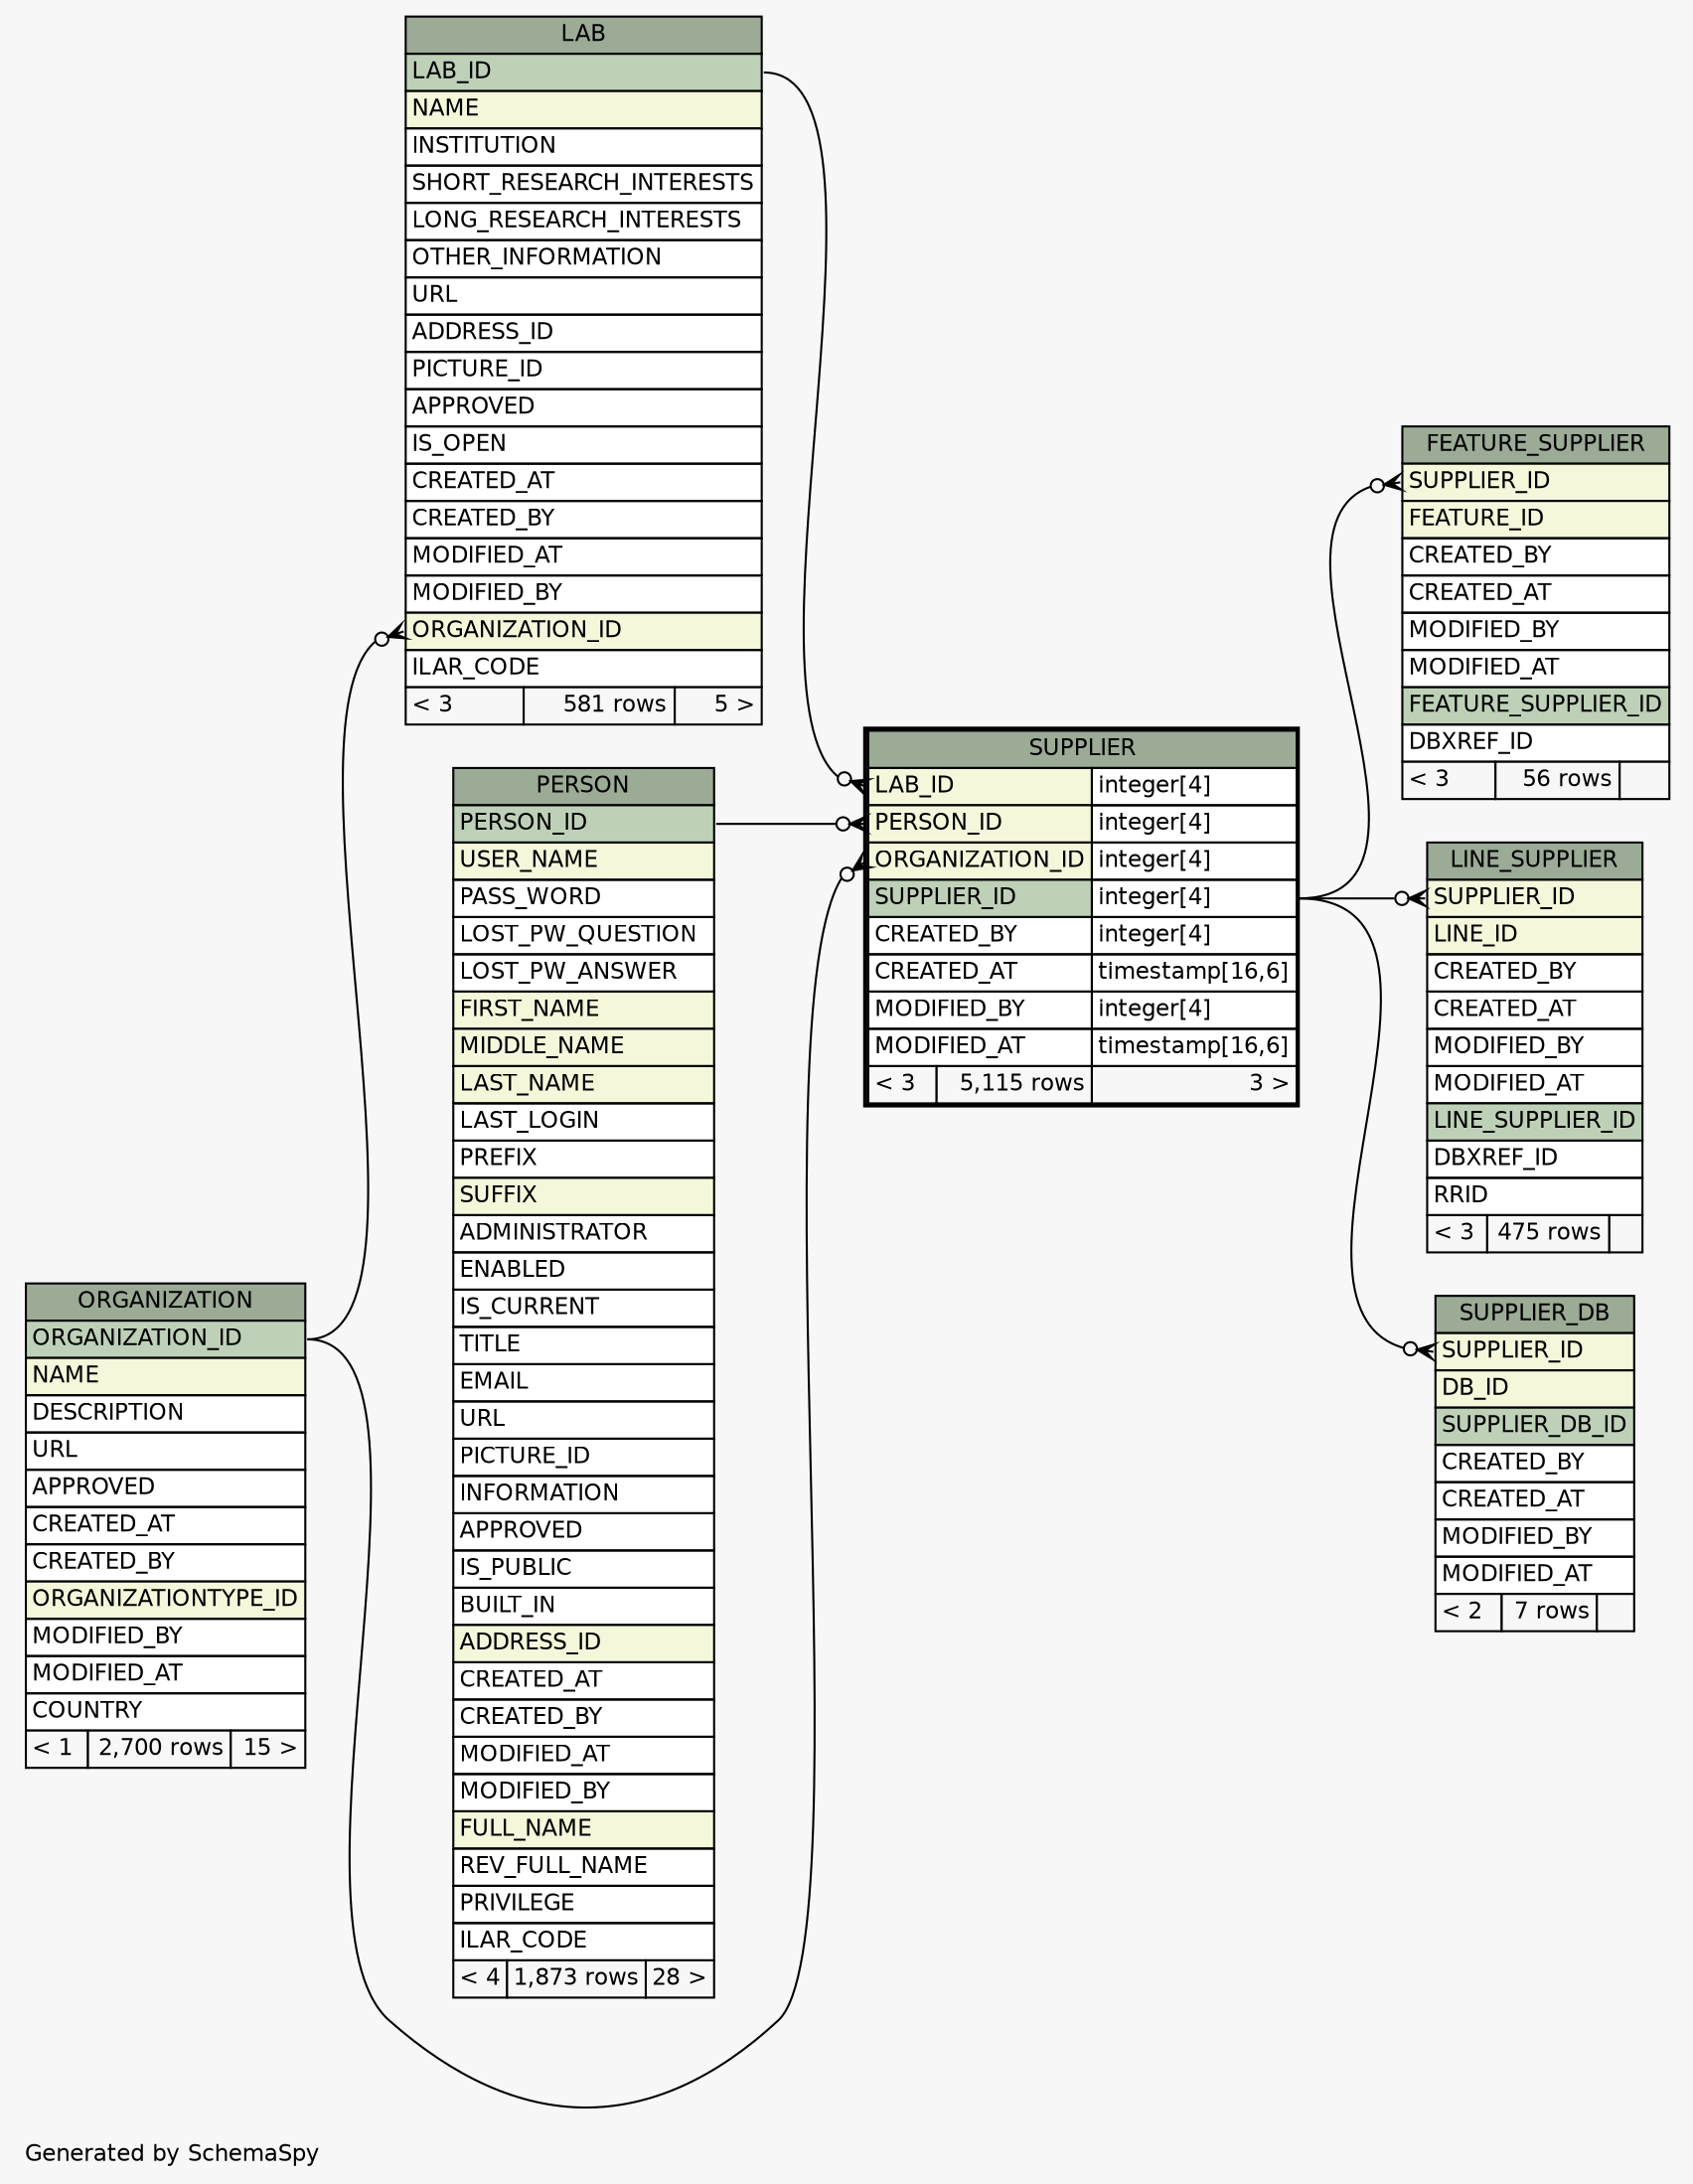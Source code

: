 // dot 2.38.0 on Windows 10 10.0
// SchemaSpy rev Unknown
digraph "oneDegreeRelationshipsDiagram" {
  graph [
    rankdir="RL"
    bgcolor="#f7f7f7"
    label="\nGenerated by SchemaSpy"
    labeljust="l"
    nodesep="0.18"
    ranksep="0.46"
    fontname="Helvetica"
    fontsize="11"
  ];
  node [
    fontname="Helvetica"
    fontsize="11"
    shape="plaintext"
  ];
  edge [
    arrowsize="0.8"
  ];
  "FEATURE_SUPPLIER":"SUPPLIER_ID":w -> "SUPPLIER":"SUPPLIER_ID.type":e [arrowhead=none dir=back arrowtail=crowodot];
  "LAB":"ORGANIZATION_ID":w -> "ORGANIZATION":"ORGANIZATION_ID":e [arrowhead=none dir=back arrowtail=crowodot];
  "LINE_SUPPLIER":"SUPPLIER_ID":w -> "SUPPLIER":"SUPPLIER_ID.type":e [arrowhead=none dir=back arrowtail=crowodot];
  "SUPPLIER":"LAB_ID":w -> "LAB":"LAB_ID":e [arrowhead=none dir=back arrowtail=crowodot];
  "SUPPLIER":"ORGANIZATION_ID":w -> "ORGANIZATION":"ORGANIZATION_ID":e [arrowhead=none dir=back arrowtail=crowodot];
  "SUPPLIER":"PERSON_ID":w -> "PERSON":"PERSON_ID":e [arrowhead=none dir=back arrowtail=crowodot];
  "SUPPLIER_DB":"SUPPLIER_ID":w -> "SUPPLIER":"SUPPLIER_ID.type":e [arrowhead=none dir=back arrowtail=crowodot];
  "FEATURE_SUPPLIER" [
    label=<
    <TABLE BORDER="0" CELLBORDER="1" CELLSPACING="0" BGCOLOR="#ffffff">
      <TR><TD COLSPAN="3" BGCOLOR="#9bab96" ALIGN="CENTER">FEATURE_SUPPLIER</TD></TR>
      <TR><TD PORT="SUPPLIER_ID" COLSPAN="3" BGCOLOR="#f4f7da" ALIGN="LEFT">SUPPLIER_ID</TD></TR>
      <TR><TD PORT="FEATURE_ID" COLSPAN="3" BGCOLOR="#f4f7da" ALIGN="LEFT">FEATURE_ID</TD></TR>
      <TR><TD PORT="CREATED_BY" COLSPAN="3" ALIGN="LEFT">CREATED_BY</TD></TR>
      <TR><TD PORT="CREATED_AT" COLSPAN="3" ALIGN="LEFT">CREATED_AT</TD></TR>
      <TR><TD PORT="MODIFIED_BY" COLSPAN="3" ALIGN="LEFT">MODIFIED_BY</TD></TR>
      <TR><TD PORT="MODIFIED_AT" COLSPAN="3" ALIGN="LEFT">MODIFIED_AT</TD></TR>
      <TR><TD PORT="FEATURE_SUPPLIER_ID" COLSPAN="3" BGCOLOR="#bed1b8" ALIGN="LEFT">FEATURE_SUPPLIER_ID</TD></TR>
      <TR><TD PORT="DBXREF_ID" COLSPAN="3" ALIGN="LEFT">DBXREF_ID</TD></TR>
      <TR><TD ALIGN="LEFT" BGCOLOR="#f7f7f7">&lt; 3</TD><TD ALIGN="RIGHT" BGCOLOR="#f7f7f7">56 rows</TD><TD ALIGN="RIGHT" BGCOLOR="#f7f7f7">  </TD></TR>
    </TABLE>>
    URL="FEATURE_SUPPLIER.html"
    tooltip="FEATURE_SUPPLIER"
  ];
  "LAB" [
    label=<
    <TABLE BORDER="0" CELLBORDER="1" CELLSPACING="0" BGCOLOR="#ffffff">
      <TR><TD COLSPAN="3" BGCOLOR="#9bab96" ALIGN="CENTER">LAB</TD></TR>
      <TR><TD PORT="LAB_ID" COLSPAN="3" BGCOLOR="#bed1b8" ALIGN="LEFT">LAB_ID</TD></TR>
      <TR><TD PORT="NAME" COLSPAN="3" BGCOLOR="#f4f7da" ALIGN="LEFT">NAME</TD></TR>
      <TR><TD PORT="INSTITUTION" COLSPAN="3" ALIGN="LEFT">INSTITUTION</TD></TR>
      <TR><TD PORT="SHORT_RESEARCH_INTERESTS" COLSPAN="3" ALIGN="LEFT">SHORT_RESEARCH_INTERESTS</TD></TR>
      <TR><TD PORT="LONG_RESEARCH_INTERESTS" COLSPAN="3" ALIGN="LEFT">LONG_RESEARCH_INTERESTS</TD></TR>
      <TR><TD PORT="OTHER_INFORMATION" COLSPAN="3" ALIGN="LEFT">OTHER_INFORMATION</TD></TR>
      <TR><TD PORT="URL" COLSPAN="3" ALIGN="LEFT">URL</TD></TR>
      <TR><TD PORT="ADDRESS_ID" COLSPAN="3" ALIGN="LEFT">ADDRESS_ID</TD></TR>
      <TR><TD PORT="PICTURE_ID" COLSPAN="3" ALIGN="LEFT">PICTURE_ID</TD></TR>
      <TR><TD PORT="APPROVED" COLSPAN="3" ALIGN="LEFT">APPROVED</TD></TR>
      <TR><TD PORT="IS_OPEN" COLSPAN="3" ALIGN="LEFT">IS_OPEN</TD></TR>
      <TR><TD PORT="CREATED_AT" COLSPAN="3" ALIGN="LEFT">CREATED_AT</TD></TR>
      <TR><TD PORT="CREATED_BY" COLSPAN="3" ALIGN="LEFT">CREATED_BY</TD></TR>
      <TR><TD PORT="MODIFIED_AT" COLSPAN="3" ALIGN="LEFT">MODIFIED_AT</TD></TR>
      <TR><TD PORT="MODIFIED_BY" COLSPAN="3" ALIGN="LEFT">MODIFIED_BY</TD></TR>
      <TR><TD PORT="ORGANIZATION_ID" COLSPAN="3" BGCOLOR="#f4f7da" ALIGN="LEFT">ORGANIZATION_ID</TD></TR>
      <TR><TD PORT="ILAR_CODE" COLSPAN="3" ALIGN="LEFT">ILAR_CODE</TD></TR>
      <TR><TD ALIGN="LEFT" BGCOLOR="#f7f7f7">&lt; 3</TD><TD ALIGN="RIGHT" BGCOLOR="#f7f7f7">581 rows</TD><TD ALIGN="RIGHT" BGCOLOR="#f7f7f7">5 &gt;</TD></TR>
    </TABLE>>
    URL="LAB.html"
    tooltip="LAB"
  ];
  "LINE_SUPPLIER" [
    label=<
    <TABLE BORDER="0" CELLBORDER="1" CELLSPACING="0" BGCOLOR="#ffffff">
      <TR><TD COLSPAN="3" BGCOLOR="#9bab96" ALIGN="CENTER">LINE_SUPPLIER</TD></TR>
      <TR><TD PORT="SUPPLIER_ID" COLSPAN="3" BGCOLOR="#f4f7da" ALIGN="LEFT">SUPPLIER_ID</TD></TR>
      <TR><TD PORT="LINE_ID" COLSPAN="3" BGCOLOR="#f4f7da" ALIGN="LEFT">LINE_ID</TD></TR>
      <TR><TD PORT="CREATED_BY" COLSPAN="3" ALIGN="LEFT">CREATED_BY</TD></TR>
      <TR><TD PORT="CREATED_AT" COLSPAN="3" ALIGN="LEFT">CREATED_AT</TD></TR>
      <TR><TD PORT="MODIFIED_BY" COLSPAN="3" ALIGN="LEFT">MODIFIED_BY</TD></TR>
      <TR><TD PORT="MODIFIED_AT" COLSPAN="3" ALIGN="LEFT">MODIFIED_AT</TD></TR>
      <TR><TD PORT="LINE_SUPPLIER_ID" COLSPAN="3" BGCOLOR="#bed1b8" ALIGN="LEFT">LINE_SUPPLIER_ID</TD></TR>
      <TR><TD PORT="DBXREF_ID" COLSPAN="3" ALIGN="LEFT">DBXREF_ID</TD></TR>
      <TR><TD PORT="RRID" COLSPAN="3" ALIGN="LEFT">RRID</TD></TR>
      <TR><TD ALIGN="LEFT" BGCOLOR="#f7f7f7">&lt; 3</TD><TD ALIGN="RIGHT" BGCOLOR="#f7f7f7">475 rows</TD><TD ALIGN="RIGHT" BGCOLOR="#f7f7f7">  </TD></TR>
    </TABLE>>
    URL="LINE_SUPPLIER.html"
    tooltip="LINE_SUPPLIER"
  ];
  "ORGANIZATION" [
    label=<
    <TABLE BORDER="0" CELLBORDER="1" CELLSPACING="0" BGCOLOR="#ffffff">
      <TR><TD COLSPAN="3" BGCOLOR="#9bab96" ALIGN="CENTER">ORGANIZATION</TD></TR>
      <TR><TD PORT="ORGANIZATION_ID" COLSPAN="3" BGCOLOR="#bed1b8" ALIGN="LEFT">ORGANIZATION_ID</TD></TR>
      <TR><TD PORT="NAME" COLSPAN="3" BGCOLOR="#f4f7da" ALIGN="LEFT">NAME</TD></TR>
      <TR><TD PORT="DESCRIPTION" COLSPAN="3" ALIGN="LEFT">DESCRIPTION</TD></TR>
      <TR><TD PORT="URL" COLSPAN="3" ALIGN="LEFT">URL</TD></TR>
      <TR><TD PORT="APPROVED" COLSPAN="3" ALIGN="LEFT">APPROVED</TD></TR>
      <TR><TD PORT="CREATED_AT" COLSPAN="3" ALIGN="LEFT">CREATED_AT</TD></TR>
      <TR><TD PORT="CREATED_BY" COLSPAN="3" ALIGN="LEFT">CREATED_BY</TD></TR>
      <TR><TD PORT="ORGANIZATIONTYPE_ID" COLSPAN="3" BGCOLOR="#f4f7da" ALIGN="LEFT">ORGANIZATIONTYPE_ID</TD></TR>
      <TR><TD PORT="MODIFIED_BY" COLSPAN="3" ALIGN="LEFT">MODIFIED_BY</TD></TR>
      <TR><TD PORT="MODIFIED_AT" COLSPAN="3" ALIGN="LEFT">MODIFIED_AT</TD></TR>
      <TR><TD PORT="COUNTRY" COLSPAN="3" ALIGN="LEFT">COUNTRY</TD></TR>
      <TR><TD ALIGN="LEFT" BGCOLOR="#f7f7f7">&lt; 1</TD><TD ALIGN="RIGHT" BGCOLOR="#f7f7f7">2,700 rows</TD><TD ALIGN="RIGHT" BGCOLOR="#f7f7f7">15 &gt;</TD></TR>
    </TABLE>>
    URL="ORGANIZATION.html"
    tooltip="ORGANIZATION"
  ];
  "PERSON" [
    label=<
    <TABLE BORDER="0" CELLBORDER="1" CELLSPACING="0" BGCOLOR="#ffffff">
      <TR><TD COLSPAN="3" BGCOLOR="#9bab96" ALIGN="CENTER">PERSON</TD></TR>
      <TR><TD PORT="PERSON_ID" COLSPAN="3" BGCOLOR="#bed1b8" ALIGN="LEFT">PERSON_ID</TD></TR>
      <TR><TD PORT="USER_NAME" COLSPAN="3" BGCOLOR="#f4f7da" ALIGN="LEFT">USER_NAME</TD></TR>
      <TR><TD PORT="PASS_WORD" COLSPAN="3" ALIGN="LEFT">PASS_WORD</TD></TR>
      <TR><TD PORT="LOST_PW_QUESTION" COLSPAN="3" ALIGN="LEFT">LOST_PW_QUESTION</TD></TR>
      <TR><TD PORT="LOST_PW_ANSWER" COLSPAN="3" ALIGN="LEFT">LOST_PW_ANSWER</TD></TR>
      <TR><TD PORT="FIRST_NAME" COLSPAN="3" BGCOLOR="#f4f7da" ALIGN="LEFT">FIRST_NAME</TD></TR>
      <TR><TD PORT="MIDDLE_NAME" COLSPAN="3" BGCOLOR="#f4f7da" ALIGN="LEFT">MIDDLE_NAME</TD></TR>
      <TR><TD PORT="LAST_NAME" COLSPAN="3" BGCOLOR="#f4f7da" ALIGN="LEFT">LAST_NAME</TD></TR>
      <TR><TD PORT="LAST_LOGIN" COLSPAN="3" ALIGN="LEFT">LAST_LOGIN</TD></TR>
      <TR><TD PORT="PREFIX" COLSPAN="3" ALIGN="LEFT">PREFIX</TD></TR>
      <TR><TD PORT="SUFFIX" COLSPAN="3" BGCOLOR="#f4f7da" ALIGN="LEFT">SUFFIX</TD></TR>
      <TR><TD PORT="ADMINISTRATOR" COLSPAN="3" ALIGN="LEFT">ADMINISTRATOR</TD></TR>
      <TR><TD PORT="ENABLED" COLSPAN="3" ALIGN="LEFT">ENABLED</TD></TR>
      <TR><TD PORT="IS_CURRENT" COLSPAN="3" ALIGN="LEFT">IS_CURRENT</TD></TR>
      <TR><TD PORT="TITLE" COLSPAN="3" ALIGN="LEFT">TITLE</TD></TR>
      <TR><TD PORT="EMAIL" COLSPAN="3" ALIGN="LEFT">EMAIL</TD></TR>
      <TR><TD PORT="URL" COLSPAN="3" ALIGN="LEFT">URL</TD></TR>
      <TR><TD PORT="PICTURE_ID" COLSPAN="3" ALIGN="LEFT">PICTURE_ID</TD></TR>
      <TR><TD PORT="INFORMATION" COLSPAN="3" ALIGN="LEFT">INFORMATION</TD></TR>
      <TR><TD PORT="APPROVED" COLSPAN="3" ALIGN="LEFT">APPROVED</TD></TR>
      <TR><TD PORT="IS_PUBLIC" COLSPAN="3" ALIGN="LEFT">IS_PUBLIC</TD></TR>
      <TR><TD PORT="BUILT_IN" COLSPAN="3" ALIGN="LEFT">BUILT_IN</TD></TR>
      <TR><TD PORT="ADDRESS_ID" COLSPAN="3" BGCOLOR="#f4f7da" ALIGN="LEFT">ADDRESS_ID</TD></TR>
      <TR><TD PORT="CREATED_AT" COLSPAN="3" ALIGN="LEFT">CREATED_AT</TD></TR>
      <TR><TD PORT="CREATED_BY" COLSPAN="3" ALIGN="LEFT">CREATED_BY</TD></TR>
      <TR><TD PORT="MODIFIED_AT" COLSPAN="3" ALIGN="LEFT">MODIFIED_AT</TD></TR>
      <TR><TD PORT="MODIFIED_BY" COLSPAN="3" ALIGN="LEFT">MODIFIED_BY</TD></TR>
      <TR><TD PORT="FULL_NAME" COLSPAN="3" BGCOLOR="#f4f7da" ALIGN="LEFT">FULL_NAME</TD></TR>
      <TR><TD PORT="REV_FULL_NAME" COLSPAN="3" ALIGN="LEFT">REV_FULL_NAME</TD></TR>
      <TR><TD PORT="PRIVILEGE" COLSPAN="3" ALIGN="LEFT">PRIVILEGE</TD></TR>
      <TR><TD PORT="ILAR_CODE" COLSPAN="3" ALIGN="LEFT">ILAR_CODE</TD></TR>
      <TR><TD ALIGN="LEFT" BGCOLOR="#f7f7f7">&lt; 4</TD><TD ALIGN="RIGHT" BGCOLOR="#f7f7f7">1,873 rows</TD><TD ALIGN="RIGHT" BGCOLOR="#f7f7f7">28 &gt;</TD></TR>
    </TABLE>>
    URL="PERSON.html"
    tooltip="PERSON"
  ];
  "SUPPLIER" [
    label=<
    <TABLE BORDER="2" CELLBORDER="1" CELLSPACING="0" BGCOLOR="#ffffff">
      <TR><TD COLSPAN="3" BGCOLOR="#9bab96" ALIGN="CENTER">SUPPLIER</TD></TR>
      <TR><TD PORT="LAB_ID" COLSPAN="2" BGCOLOR="#f4f7da" ALIGN="LEFT">LAB_ID</TD><TD PORT="LAB_ID.type" ALIGN="LEFT">integer[4]</TD></TR>
      <TR><TD PORT="PERSON_ID" COLSPAN="2" BGCOLOR="#f4f7da" ALIGN="LEFT">PERSON_ID</TD><TD PORT="PERSON_ID.type" ALIGN="LEFT">integer[4]</TD></TR>
      <TR><TD PORT="ORGANIZATION_ID" COLSPAN="2" BGCOLOR="#f4f7da" ALIGN="LEFT">ORGANIZATION_ID</TD><TD PORT="ORGANIZATION_ID.type" ALIGN="LEFT">integer[4]</TD></TR>
      <TR><TD PORT="SUPPLIER_ID" COLSPAN="2" BGCOLOR="#bed1b8" ALIGN="LEFT">SUPPLIER_ID</TD><TD PORT="SUPPLIER_ID.type" ALIGN="LEFT">integer[4]</TD></TR>
      <TR><TD PORT="CREATED_BY" COLSPAN="2" ALIGN="LEFT">CREATED_BY</TD><TD PORT="CREATED_BY.type" ALIGN="LEFT">integer[4]</TD></TR>
      <TR><TD PORT="CREATED_AT" COLSPAN="2" ALIGN="LEFT">CREATED_AT</TD><TD PORT="CREATED_AT.type" ALIGN="LEFT">timestamp[16,6]</TD></TR>
      <TR><TD PORT="MODIFIED_BY" COLSPAN="2" ALIGN="LEFT">MODIFIED_BY</TD><TD PORT="MODIFIED_BY.type" ALIGN="LEFT">integer[4]</TD></TR>
      <TR><TD PORT="MODIFIED_AT" COLSPAN="2" ALIGN="LEFT">MODIFIED_AT</TD><TD PORT="MODIFIED_AT.type" ALIGN="LEFT">timestamp[16,6]</TD></TR>
      <TR><TD ALIGN="LEFT" BGCOLOR="#f7f7f7">&lt; 3</TD><TD ALIGN="RIGHT" BGCOLOR="#f7f7f7">5,115 rows</TD><TD ALIGN="RIGHT" BGCOLOR="#f7f7f7">3 &gt;</TD></TR>
    </TABLE>>
    URL="SUPPLIER.html"
    tooltip="SUPPLIER"
  ];
  "SUPPLIER_DB" [
    label=<
    <TABLE BORDER="0" CELLBORDER="1" CELLSPACING="0" BGCOLOR="#ffffff">
      <TR><TD COLSPAN="3" BGCOLOR="#9bab96" ALIGN="CENTER">SUPPLIER_DB</TD></TR>
      <TR><TD PORT="SUPPLIER_ID" COLSPAN="3" BGCOLOR="#f4f7da" ALIGN="LEFT">SUPPLIER_ID</TD></TR>
      <TR><TD PORT="DB_ID" COLSPAN="3" BGCOLOR="#f4f7da" ALIGN="LEFT">DB_ID</TD></TR>
      <TR><TD PORT="SUPPLIER_DB_ID" COLSPAN="3" BGCOLOR="#bed1b8" ALIGN="LEFT">SUPPLIER_DB_ID</TD></TR>
      <TR><TD PORT="CREATED_BY" COLSPAN="3" ALIGN="LEFT">CREATED_BY</TD></TR>
      <TR><TD PORT="CREATED_AT" COLSPAN="3" ALIGN="LEFT">CREATED_AT</TD></TR>
      <TR><TD PORT="MODIFIED_BY" COLSPAN="3" ALIGN="LEFT">MODIFIED_BY</TD></TR>
      <TR><TD PORT="MODIFIED_AT" COLSPAN="3" ALIGN="LEFT">MODIFIED_AT</TD></TR>
      <TR><TD ALIGN="LEFT" BGCOLOR="#f7f7f7">&lt; 2</TD><TD ALIGN="RIGHT" BGCOLOR="#f7f7f7">7 rows</TD><TD ALIGN="RIGHT" BGCOLOR="#f7f7f7">  </TD></TR>
    </TABLE>>
    URL="SUPPLIER_DB.html"
    tooltip="SUPPLIER_DB"
  ];
}
